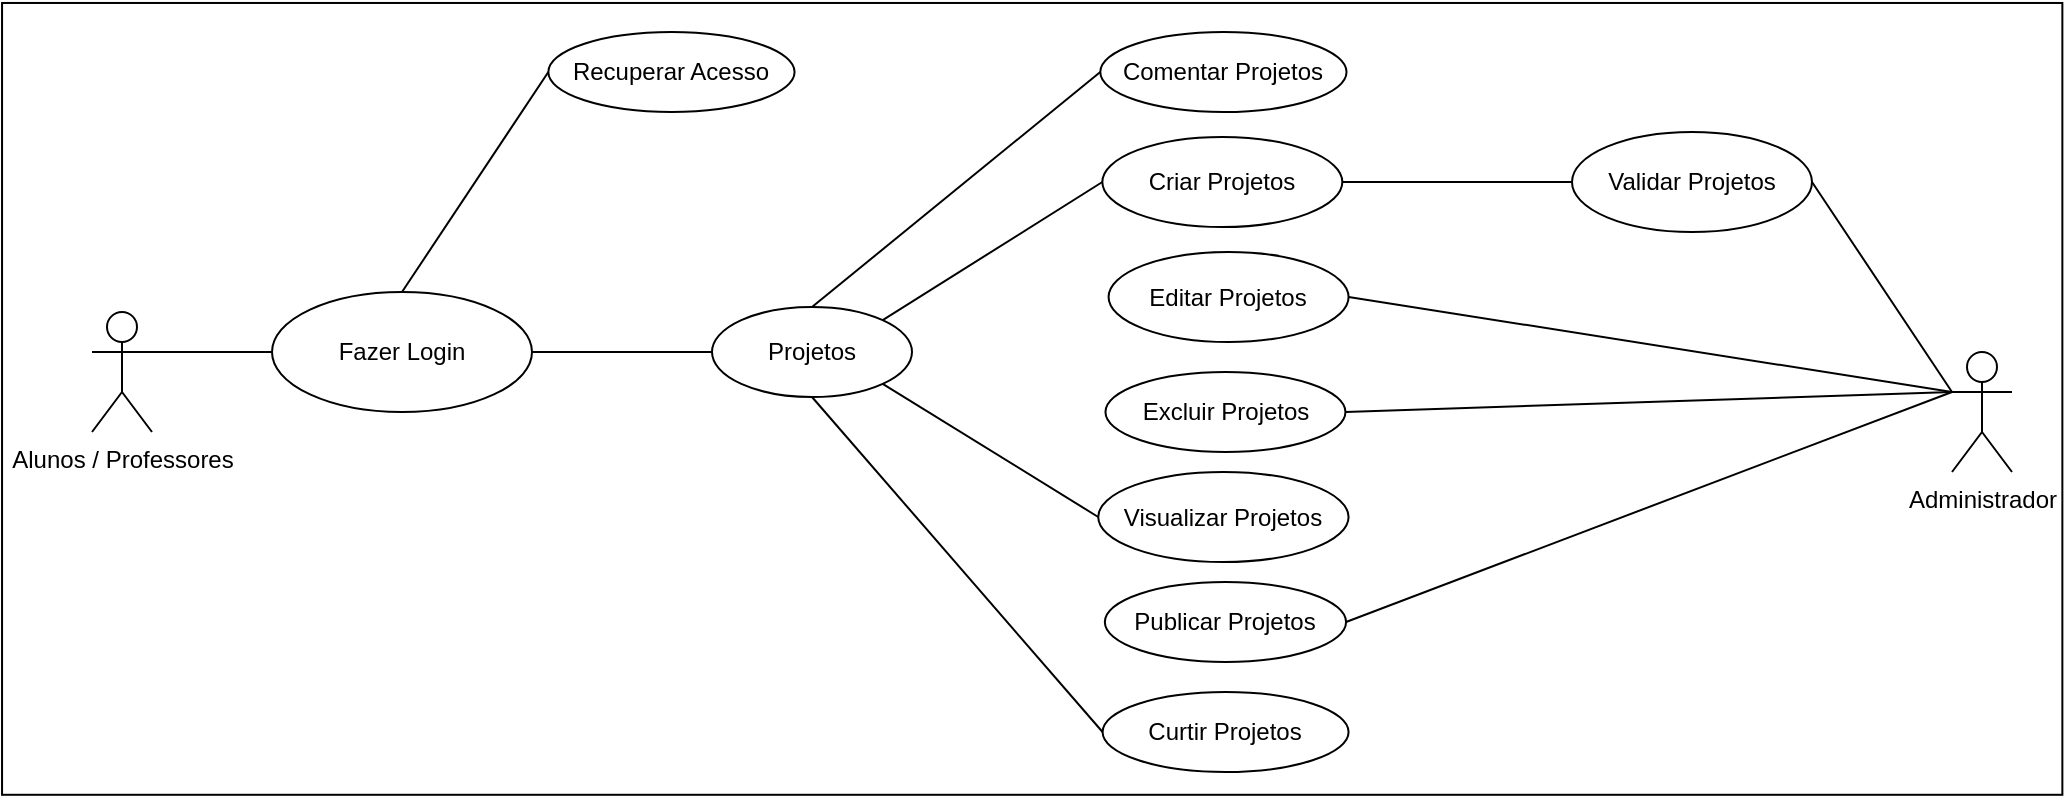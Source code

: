 <mxfile>
    <diagram id="zRCiL9ZMk7N_7-01TlMQ" name="Página-1">
        <mxGraphModel dx="1031" dy="533" grid="1" gridSize="10" guides="1" tooltips="1" connect="1" arrows="1" fold="1" page="1" pageScale="1" pageWidth="827" pageHeight="1169" math="0" shadow="0">
            <root>
                <mxCell id="0"/>
                <mxCell id="1" parent="0"/>
                <mxCell id="70" value="" style="rounded=0;whiteSpace=wrap;html=1;rotation=90;" parent="1" vertex="1">
                    <mxGeometry x="322.15" y="-61.64" width="395.91" height="1030.16" as="geometry"/>
                </mxCell>
                <mxCell id="3" value="Alunos / Professores" style="shape=umlActor;verticalLabelPosition=bottom;verticalAlign=top;html=1;outlineConnect=0;" parent="1" vertex="1">
                    <mxGeometry x="50" y="410" width="30" height="60" as="geometry"/>
                </mxCell>
                <mxCell id="13" value="Excluir Projetos" style="ellipse;whiteSpace=wrap;html=1;" parent="1" vertex="1">
                    <mxGeometry x="556.73" y="440" width="120" height="40" as="geometry"/>
                </mxCell>
                <mxCell id="14" value="Editar Projetos" style="ellipse;whiteSpace=wrap;html=1;" parent="1" vertex="1">
                    <mxGeometry x="558.29" y="380" width="120" height="45" as="geometry"/>
                </mxCell>
                <mxCell id="15" value="Criar Projetos" style="ellipse;whiteSpace=wrap;html=1;" parent="1" vertex="1">
                    <mxGeometry x="555.17" y="322.5" width="120" height="45" as="geometry"/>
                </mxCell>
                <mxCell id="22" value="Publicar Projetos" style="ellipse;whiteSpace=wrap;html=1;" parent="1" vertex="1">
                    <mxGeometry x="556.42" y="545" width="120.62" height="40" as="geometry"/>
                </mxCell>
                <mxCell id="31" value="" style="endArrow=none;html=1;exitX=1;exitY=0.333;exitDx=0;exitDy=0;exitPerimeter=0;entryX=0;entryY=0.5;entryDx=0;entryDy=0;" parent="1" source="3" target="32" edge="1">
                    <mxGeometry width="50" height="50" relative="1" as="geometry">
                        <mxPoint x="180" y="360" as="sourcePoint"/>
                        <mxPoint x="230" y="310" as="targetPoint"/>
                    </mxGeometry>
                </mxCell>
                <mxCell id="32" value="Fazer Login" style="ellipse;whiteSpace=wrap;html=1;" parent="1" vertex="1">
                    <mxGeometry x="140" y="400" width="130" height="60" as="geometry"/>
                </mxCell>
                <mxCell id="38" value="Recuperar Acesso" style="ellipse;whiteSpace=wrap;html=1;" parent="1" vertex="1">
                    <mxGeometry x="278.17" y="270" width="123.12" height="40" as="geometry"/>
                </mxCell>
                <mxCell id="48" value="Administrador" style="shape=umlActor;verticalLabelPosition=bottom;verticalAlign=top;html=1;outlineConnect=0;" parent="1" vertex="1">
                    <mxGeometry x="980" y="430" width="30" height="60" as="geometry"/>
                </mxCell>
                <mxCell id="49" value="Validar Projetos" style="ellipse;whiteSpace=wrap;html=1;" parent="1" vertex="1">
                    <mxGeometry x="790" y="320" width="120" height="50" as="geometry"/>
                </mxCell>
                <mxCell id="52" value="" style="endArrow=none;html=1;exitX=1;exitY=0.5;exitDx=0;exitDy=0;entryX=0;entryY=0.333;entryDx=0;entryDy=0;entryPerimeter=0;" parent="1" source="49" target="48" edge="1">
                    <mxGeometry width="50" height="50" relative="1" as="geometry">
                        <mxPoint x="420" y="490" as="sourcePoint"/>
                        <mxPoint x="470" y="440" as="targetPoint"/>
                    </mxGeometry>
                </mxCell>
                <mxCell id="53" value="" style="endArrow=none;html=1;exitX=1;exitY=0.5;exitDx=0;exitDy=0;entryX=0;entryY=0.333;entryDx=0;entryDy=0;entryPerimeter=0;" parent="1" source="13" target="48" edge="1">
                    <mxGeometry width="50" height="50" relative="1" as="geometry">
                        <mxPoint x="420" y="490" as="sourcePoint"/>
                        <mxPoint x="470" y="440" as="targetPoint"/>
                    </mxGeometry>
                </mxCell>
                <mxCell id="55" value="" style="endArrow=none;html=1;entryX=0;entryY=0.333;entryDx=0;entryDy=0;entryPerimeter=0;exitX=1;exitY=0.5;exitDx=0;exitDy=0;" parent="1" source="22" target="48" edge="1">
                    <mxGeometry width="50" height="50" relative="1" as="geometry">
                        <mxPoint x="420" y="490" as="sourcePoint"/>
                        <mxPoint x="470" y="440" as="targetPoint"/>
                    </mxGeometry>
                </mxCell>
                <mxCell id="56" value="Visualizar Projetos" style="ellipse;whiteSpace=wrap;html=1;" parent="1" vertex="1">
                    <mxGeometry x="553.12" y="490" width="125.17" height="45" as="geometry"/>
                </mxCell>
                <mxCell id="62" value="" style="endArrow=none;html=1;entryX=0;entryY=0.333;entryDx=0;entryDy=0;entryPerimeter=0;exitX=1;exitY=0.5;exitDx=0;exitDy=0;" parent="1" source="14" target="48" edge="1">
                    <mxGeometry width="50" height="50" relative="1" as="geometry">
                        <mxPoint x="390" y="440" as="sourcePoint"/>
                        <mxPoint x="440" y="390" as="targetPoint"/>
                    </mxGeometry>
                </mxCell>
                <mxCell id="64" value="Comentar Projetos" style="ellipse;whiteSpace=wrap;html=1;" parent="1" vertex="1">
                    <mxGeometry x="554.15" y="270" width="123.12" height="40" as="geometry"/>
                </mxCell>
                <mxCell id="66" value="Curtir Projetos" style="ellipse;whiteSpace=wrap;html=1;" parent="1" vertex="1">
                    <mxGeometry x="555.29" y="600" width="123" height="40" as="geometry"/>
                </mxCell>
                <mxCell id="72" value="Projetos" style="ellipse;whiteSpace=wrap;html=1;" vertex="1" parent="1">
                    <mxGeometry x="360" y="407.5" width="100" height="45" as="geometry"/>
                </mxCell>
                <mxCell id="82" value="" style="endArrow=none;html=1;exitX=1;exitY=0;exitDx=0;exitDy=0;entryX=0;entryY=0.5;entryDx=0;entryDy=0;" edge="1" parent="1" source="72" target="15">
                    <mxGeometry width="50" height="50" relative="1" as="geometry">
                        <mxPoint x="490" y="490" as="sourcePoint"/>
                        <mxPoint x="540" y="440" as="targetPoint"/>
                    </mxGeometry>
                </mxCell>
                <mxCell id="83" value="" style="endArrow=none;html=1;exitX=1;exitY=0.5;exitDx=0;exitDy=0;entryX=0;entryY=0.5;entryDx=0;entryDy=0;" edge="1" parent="1" source="32" target="72">
                    <mxGeometry width="50" height="50" relative="1" as="geometry">
                        <mxPoint x="455.75" y="424.27" as="sourcePoint"/>
                        <mxPoint x="565.17" y="355" as="targetPoint"/>
                    </mxGeometry>
                </mxCell>
                <mxCell id="84" value="" style="endArrow=none;html=1;exitX=0.5;exitY=0;exitDx=0;exitDy=0;entryX=0;entryY=0.5;entryDx=0;entryDy=0;" edge="1" parent="1" source="32" target="38">
                    <mxGeometry width="50" height="50" relative="1" as="geometry">
                        <mxPoint x="465.75" y="434.27" as="sourcePoint"/>
                        <mxPoint x="575.17" y="365" as="targetPoint"/>
                    </mxGeometry>
                </mxCell>
                <mxCell id="85" value="" style="endArrow=none;html=1;exitX=0.5;exitY=0;exitDx=0;exitDy=0;entryX=0;entryY=0.5;entryDx=0;entryDy=0;" edge="1" parent="1" source="72" target="64">
                    <mxGeometry width="50" height="50" relative="1" as="geometry">
                        <mxPoint x="475.75" y="444.27" as="sourcePoint"/>
                        <mxPoint x="585.17" y="375" as="targetPoint"/>
                    </mxGeometry>
                </mxCell>
                <mxCell id="86" value="" style="endArrow=none;html=1;exitX=0.5;exitY=1;exitDx=0;exitDy=0;entryX=0;entryY=0.5;entryDx=0;entryDy=0;" edge="1" parent="1" source="72" target="66">
                    <mxGeometry width="50" height="50" relative="1" as="geometry">
                        <mxPoint x="485.75" y="454.27" as="sourcePoint"/>
                        <mxPoint x="595.17" y="385" as="targetPoint"/>
                    </mxGeometry>
                </mxCell>
                <mxCell id="87" value="" style="endArrow=none;html=1;exitX=1;exitY=1;exitDx=0;exitDy=0;entryX=0;entryY=0.5;entryDx=0;entryDy=0;" edge="1" parent="1" source="72" target="56">
                    <mxGeometry width="50" height="50" relative="1" as="geometry">
                        <mxPoint x="495.75" y="464.27" as="sourcePoint"/>
                        <mxPoint x="605.17" y="395" as="targetPoint"/>
                    </mxGeometry>
                </mxCell>
                <mxCell id="88" value="" style="endArrow=none;html=1;exitX=1;exitY=0.5;exitDx=0;exitDy=0;entryX=0;entryY=0.5;entryDx=0;entryDy=0;" edge="1" parent="1" source="15" target="49">
                    <mxGeometry width="50" height="50" relative="1" as="geometry">
                        <mxPoint x="505.75" y="474.27" as="sourcePoint"/>
                        <mxPoint x="615.17" y="405" as="targetPoint"/>
                    </mxGeometry>
                </mxCell>
            </root>
        </mxGraphModel>
    </diagram>
</mxfile>